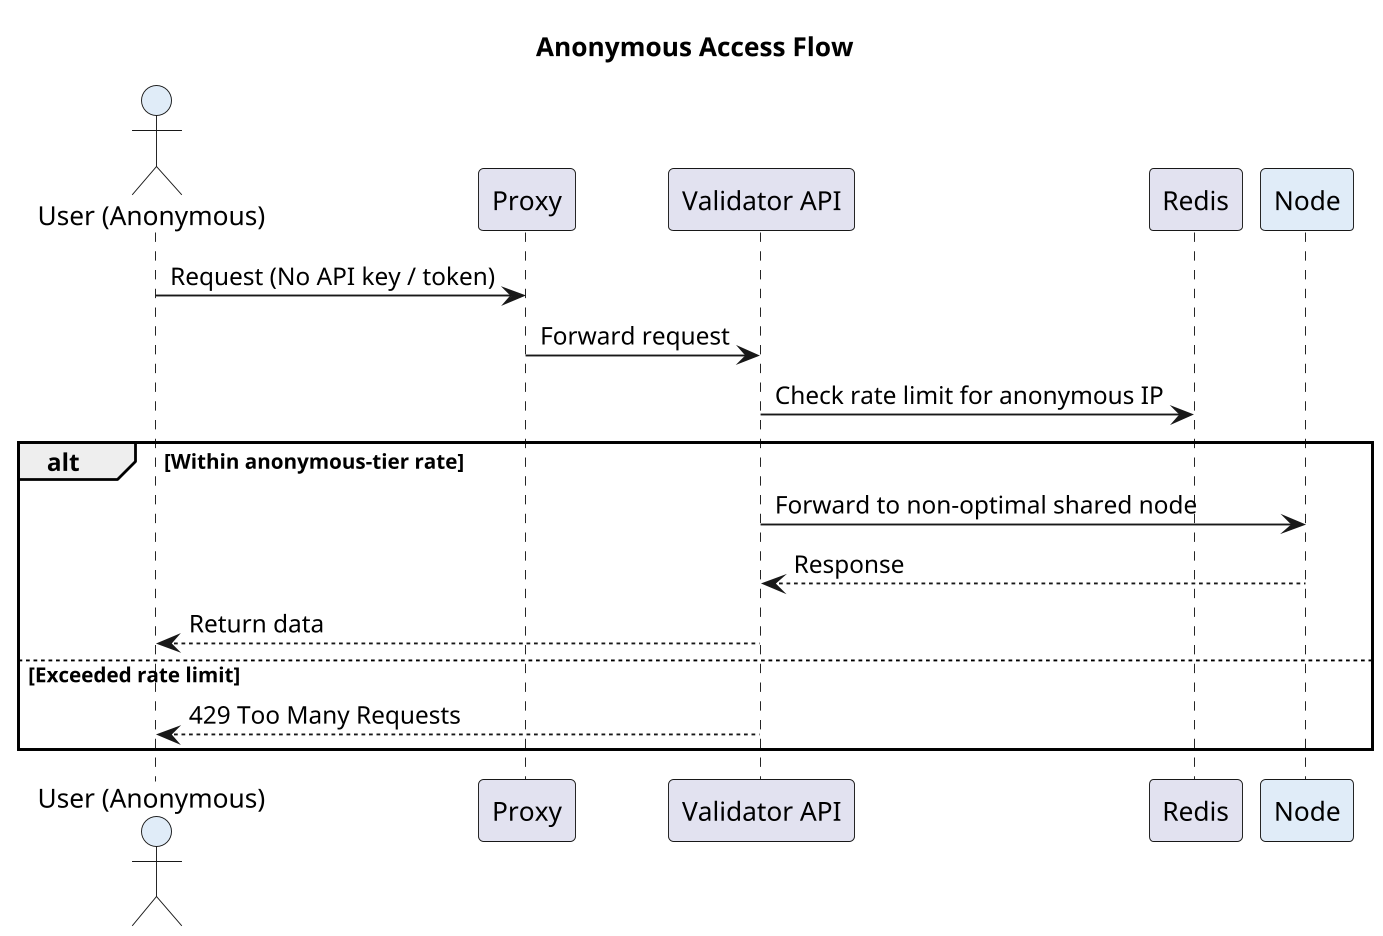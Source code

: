 @startuml
title Anonymous Access Flow
skinparam dpi 180
skinparam wrapWidth 200

actor "User (Anonymous)" as User #E0ECF8
participant "Proxy" as Proxy
participant "Validator API" as Api
participant "Redis" as Redis
participant "Node" as Node #E0ECF8

User -> Proxy : Request (No API key / token)
Proxy -> Api : Forward request

Api -> Redis : Check rate limit for anonymous IP
alt Within anonymous-tier rate
    Api -> Node : Forward to non-optimal shared node
    Node --> Api : Response
    Api --> User : Return data
else Exceeded rate limit
    Api --> User : 429 Too Many Requests
end
@enduml